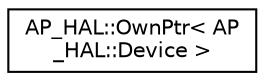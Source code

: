 digraph "Graphical Class Hierarchy"
{
 // INTERACTIVE_SVG=YES
  edge [fontname="Helvetica",fontsize="10",labelfontname="Helvetica",labelfontsize="10"];
  node [fontname="Helvetica",fontsize="10",shape=record];
  rankdir="LR";
  Node1 [label="AP_HAL::OwnPtr\< AP\l_HAL::Device \>",height=0.2,width=0.4,color="black", fillcolor="white", style="filled",URL="$classAP__HAL_1_1OwnPtr.html"];
}
